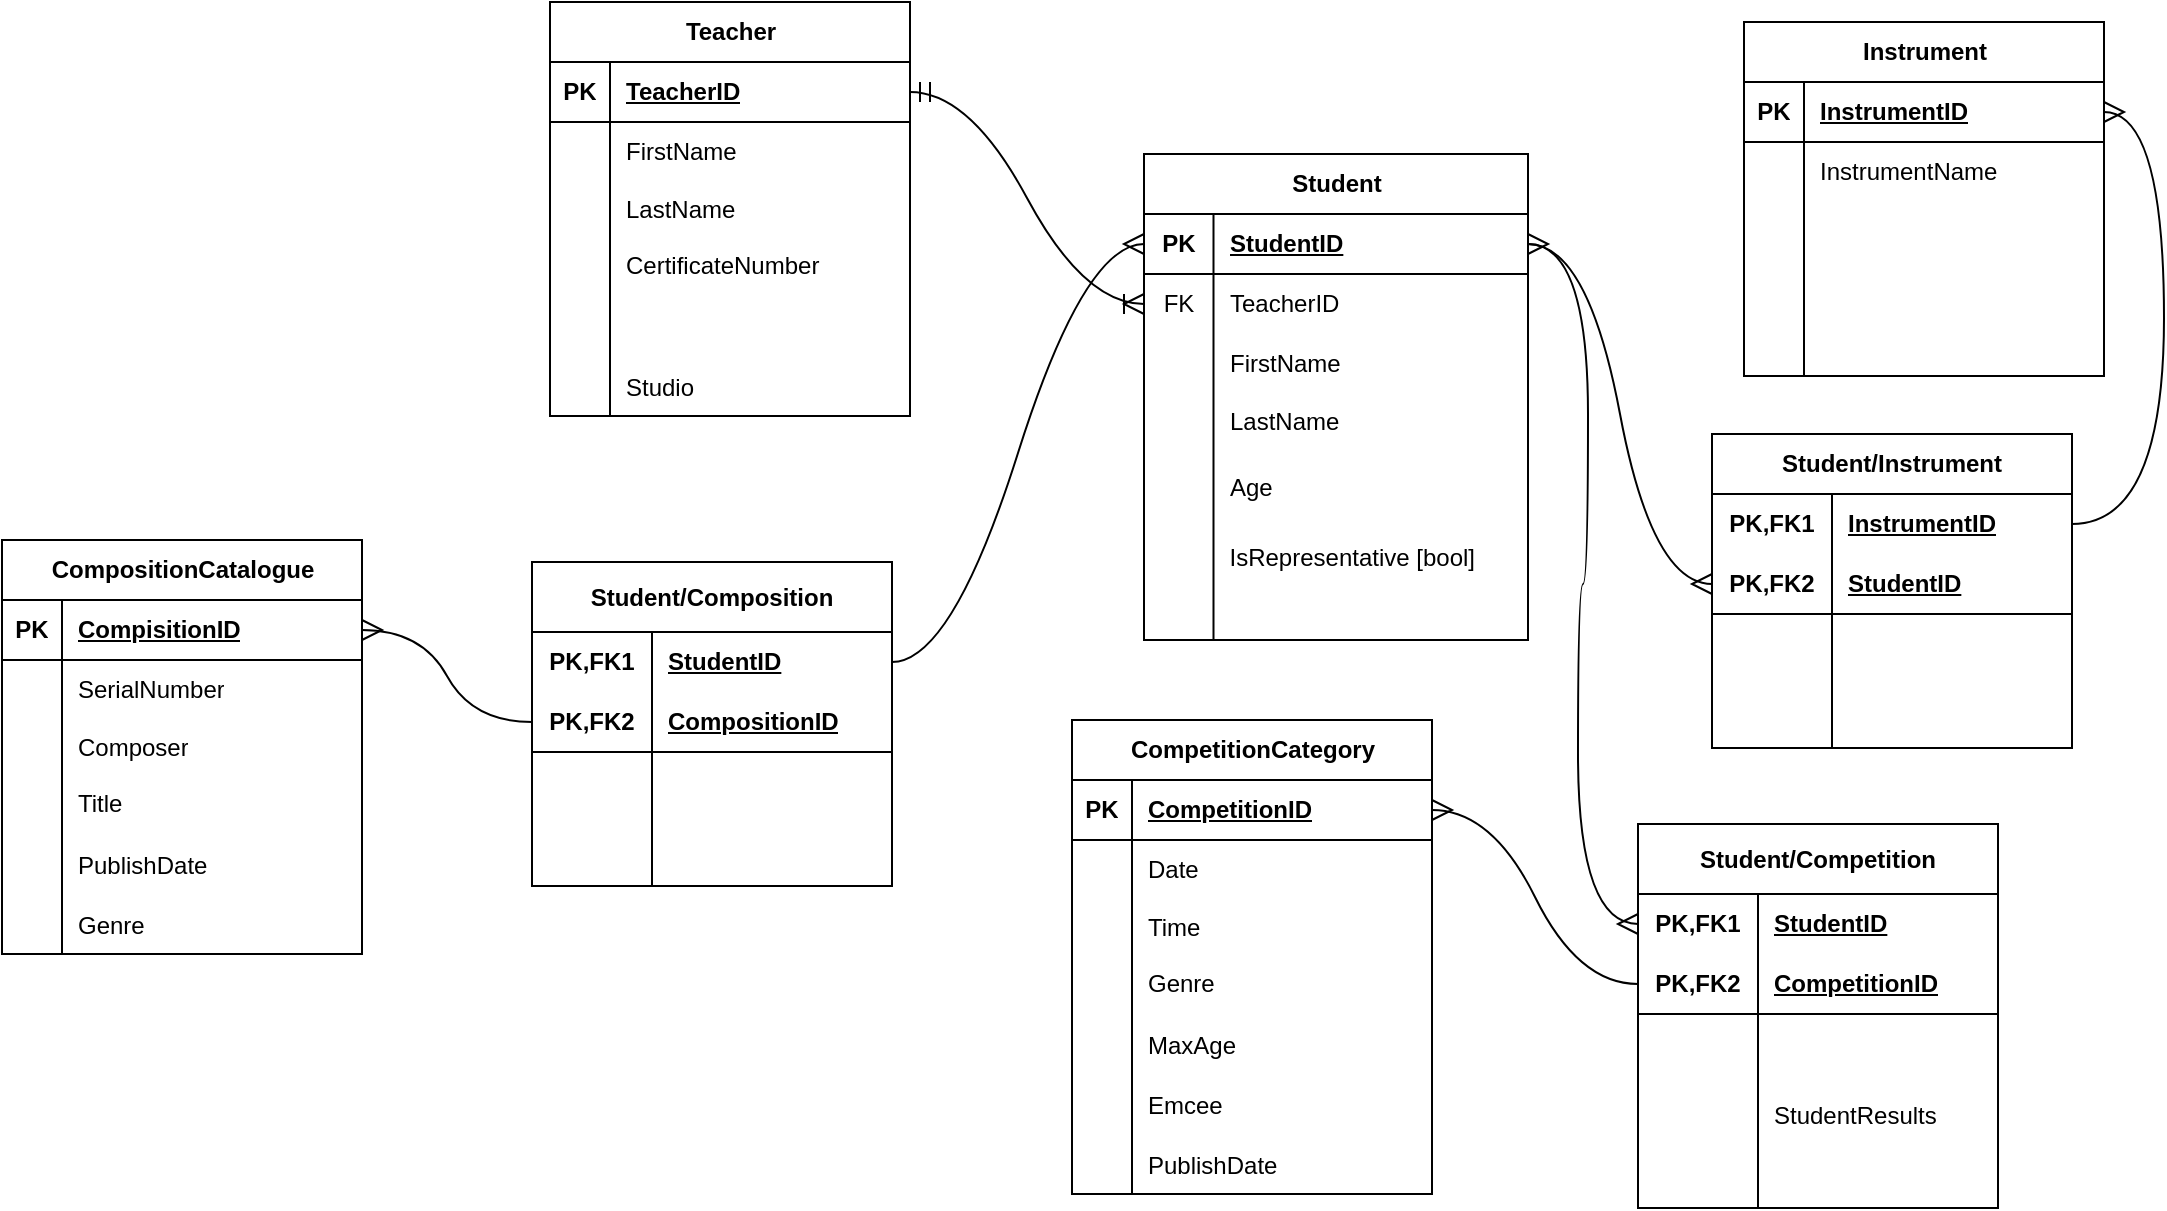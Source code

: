 <mxfile version="24.3.1" type="device">
  <diagram name="Page-1" id="M8ybvnNm410NpgjtSdgA">
    <mxGraphModel dx="2474" dy="1266" grid="0" gridSize="10" guides="1" tooltips="1" connect="1" arrows="1" fold="1" page="0" pageScale="1" pageWidth="850" pageHeight="1100" math="0" shadow="0">
      <root>
        <mxCell id="0" />
        <mxCell id="1" parent="0" />
        <mxCell id="IxZwRA_LlJIvJOTDp50L-1" value="Teacher" style="shape=table;startSize=30;container=1;collapsible=1;childLayout=tableLayout;fixedRows=1;rowLines=0;fontStyle=1;align=center;resizeLast=1;html=1;" parent="1" vertex="1">
          <mxGeometry x="-376" y="-121" width="180" height="207" as="geometry" />
        </mxCell>
        <mxCell id="IxZwRA_LlJIvJOTDp50L-2" value="" style="shape=tableRow;horizontal=0;startSize=0;swimlaneHead=0;swimlaneBody=0;fillColor=none;collapsible=0;dropTarget=0;points=[[0,0.5],[1,0.5]];portConstraint=eastwest;top=0;left=0;right=0;bottom=1;" parent="IxZwRA_LlJIvJOTDp50L-1" vertex="1">
          <mxGeometry y="30" width="180" height="30" as="geometry" />
        </mxCell>
        <mxCell id="IxZwRA_LlJIvJOTDp50L-3" value="PK" style="shape=partialRectangle;connectable=0;fillColor=none;top=0;left=0;bottom=0;right=0;fontStyle=1;overflow=hidden;whiteSpace=wrap;html=1;" parent="IxZwRA_LlJIvJOTDp50L-2" vertex="1">
          <mxGeometry width="30" height="30" as="geometry">
            <mxRectangle width="30" height="30" as="alternateBounds" />
          </mxGeometry>
        </mxCell>
        <mxCell id="IxZwRA_LlJIvJOTDp50L-4" value="TeacherID" style="shape=partialRectangle;connectable=0;fillColor=none;top=0;left=0;bottom=0;right=0;align=left;spacingLeft=6;fontStyle=5;overflow=hidden;whiteSpace=wrap;html=1;" parent="IxZwRA_LlJIvJOTDp50L-2" vertex="1">
          <mxGeometry x="30" width="150" height="30" as="geometry">
            <mxRectangle width="150" height="30" as="alternateBounds" />
          </mxGeometry>
        </mxCell>
        <mxCell id="IxZwRA_LlJIvJOTDp50L-5" value="" style="shape=tableRow;horizontal=0;startSize=0;swimlaneHead=0;swimlaneBody=0;fillColor=none;collapsible=0;dropTarget=0;points=[[0,0.5],[1,0.5]];portConstraint=eastwest;top=0;left=0;right=0;bottom=0;" parent="IxZwRA_LlJIvJOTDp50L-1" vertex="1">
          <mxGeometry y="60" width="180" height="30" as="geometry" />
        </mxCell>
        <mxCell id="IxZwRA_LlJIvJOTDp50L-6" value="" style="shape=partialRectangle;connectable=0;fillColor=none;top=0;left=0;bottom=0;right=0;editable=1;overflow=hidden;whiteSpace=wrap;html=1;" parent="IxZwRA_LlJIvJOTDp50L-5" vertex="1">
          <mxGeometry width="30" height="30" as="geometry">
            <mxRectangle width="30" height="30" as="alternateBounds" />
          </mxGeometry>
        </mxCell>
        <mxCell id="IxZwRA_LlJIvJOTDp50L-7" value="FirstName" style="shape=partialRectangle;connectable=0;fillColor=none;top=0;left=0;bottom=0;right=0;align=left;spacingLeft=6;overflow=hidden;whiteSpace=wrap;html=1;" parent="IxZwRA_LlJIvJOTDp50L-5" vertex="1">
          <mxGeometry x="30" width="150" height="30" as="geometry">
            <mxRectangle width="150" height="30" as="alternateBounds" />
          </mxGeometry>
        </mxCell>
        <mxCell id="IxZwRA_LlJIvJOTDp50L-8" value="" style="shape=tableRow;horizontal=0;startSize=0;swimlaneHead=0;swimlaneBody=0;fillColor=none;collapsible=0;dropTarget=0;points=[[0,0.5],[1,0.5]];portConstraint=eastwest;top=0;left=0;right=0;bottom=0;" parent="IxZwRA_LlJIvJOTDp50L-1" vertex="1">
          <mxGeometry y="90" width="180" height="27" as="geometry" />
        </mxCell>
        <mxCell id="IxZwRA_LlJIvJOTDp50L-9" value="" style="shape=partialRectangle;connectable=0;fillColor=none;top=0;left=0;bottom=0;right=0;editable=1;overflow=hidden;whiteSpace=wrap;html=1;" parent="IxZwRA_LlJIvJOTDp50L-8" vertex="1">
          <mxGeometry width="30" height="27" as="geometry">
            <mxRectangle width="30" height="27" as="alternateBounds" />
          </mxGeometry>
        </mxCell>
        <mxCell id="IxZwRA_LlJIvJOTDp50L-10" value="LastName" style="shape=partialRectangle;connectable=0;fillColor=none;top=0;left=0;bottom=0;right=0;align=left;spacingLeft=6;overflow=hidden;whiteSpace=wrap;html=1;" parent="IxZwRA_LlJIvJOTDp50L-8" vertex="1">
          <mxGeometry x="30" width="150" height="27" as="geometry">
            <mxRectangle width="150" height="27" as="alternateBounds" />
          </mxGeometry>
        </mxCell>
        <mxCell id="IxZwRA_LlJIvJOTDp50L-11" value="" style="shape=tableRow;horizontal=0;startSize=0;swimlaneHead=0;swimlaneBody=0;fillColor=none;collapsible=0;dropTarget=0;points=[[0,0.5],[1,0.5]];portConstraint=eastwest;top=0;left=0;right=0;bottom=0;" parent="IxZwRA_LlJIvJOTDp50L-1" vertex="1">
          <mxGeometry y="117" width="180" height="30" as="geometry" />
        </mxCell>
        <mxCell id="IxZwRA_LlJIvJOTDp50L-12" value="" style="shape=partialRectangle;connectable=0;fillColor=none;top=0;left=0;bottom=0;right=0;editable=1;overflow=hidden;whiteSpace=wrap;html=1;" parent="IxZwRA_LlJIvJOTDp50L-11" vertex="1">
          <mxGeometry width="30" height="30" as="geometry">
            <mxRectangle width="30" height="30" as="alternateBounds" />
          </mxGeometry>
        </mxCell>
        <mxCell id="IxZwRA_LlJIvJOTDp50L-13" value="CertificateNumber" style="shape=partialRectangle;connectable=0;fillColor=none;top=0;left=0;bottom=0;right=0;align=left;spacingLeft=6;overflow=hidden;whiteSpace=wrap;html=1;" parent="IxZwRA_LlJIvJOTDp50L-11" vertex="1">
          <mxGeometry x="30" width="150" height="30" as="geometry">
            <mxRectangle width="150" height="30" as="alternateBounds" />
          </mxGeometry>
        </mxCell>
        <mxCell id="IxZwRA_LlJIvJOTDp50L-180" value="" style="shape=tableRow;horizontal=0;startSize=0;swimlaneHead=0;swimlaneBody=0;fillColor=none;collapsible=0;dropTarget=0;points=[[0,0.5],[1,0.5]];portConstraint=eastwest;top=0;left=0;right=0;bottom=0;" parent="IxZwRA_LlJIvJOTDp50L-1" vertex="1">
          <mxGeometry y="147" width="180" height="30" as="geometry" />
        </mxCell>
        <mxCell id="IxZwRA_LlJIvJOTDp50L-181" value="" style="shape=partialRectangle;connectable=0;fillColor=none;top=0;left=0;bottom=0;right=0;editable=1;overflow=hidden;" parent="IxZwRA_LlJIvJOTDp50L-180" vertex="1">
          <mxGeometry width="30" height="30" as="geometry">
            <mxRectangle width="30" height="30" as="alternateBounds" />
          </mxGeometry>
        </mxCell>
        <mxCell id="IxZwRA_LlJIvJOTDp50L-182" value="" style="shape=partialRectangle;connectable=0;fillColor=none;top=0;left=0;bottom=0;right=0;align=left;spacingLeft=6;overflow=hidden;" parent="IxZwRA_LlJIvJOTDp50L-180" vertex="1">
          <mxGeometry x="30" width="150" height="30" as="geometry">
            <mxRectangle width="150" height="30" as="alternateBounds" />
          </mxGeometry>
        </mxCell>
        <mxCell id="IxZwRA_LlJIvJOTDp50L-15" value="" style="shape=tableRow;horizontal=0;startSize=0;swimlaneHead=0;swimlaneBody=0;fillColor=none;collapsible=0;dropTarget=0;points=[[0,0.5],[1,0.5]];portConstraint=eastwest;top=0;left=0;right=0;bottom=0;" parent="IxZwRA_LlJIvJOTDp50L-1" vertex="1">
          <mxGeometry y="177" width="180" height="30" as="geometry" />
        </mxCell>
        <mxCell id="IxZwRA_LlJIvJOTDp50L-16" value="" style="shape=partialRectangle;connectable=0;fillColor=none;top=0;left=0;bottom=0;right=0;editable=1;overflow=hidden;" parent="IxZwRA_LlJIvJOTDp50L-15" vertex="1">
          <mxGeometry width="30" height="30" as="geometry">
            <mxRectangle width="30" height="30" as="alternateBounds" />
          </mxGeometry>
        </mxCell>
        <mxCell id="IxZwRA_LlJIvJOTDp50L-17" value="Studio" style="shape=partialRectangle;connectable=0;fillColor=none;top=0;left=0;bottom=0;right=0;align=left;spacingLeft=6;overflow=hidden;" parent="IxZwRA_LlJIvJOTDp50L-15" vertex="1">
          <mxGeometry x="30" width="150" height="30" as="geometry">
            <mxRectangle width="150" height="30" as="alternateBounds" />
          </mxGeometry>
        </mxCell>
        <mxCell id="IxZwRA_LlJIvJOTDp50L-31" value="Student" style="shape=table;startSize=30;container=1;collapsible=1;childLayout=tableLayout;fixedRows=1;rowLines=0;fontStyle=1;align=center;resizeLast=1;html=1;" parent="1" vertex="1">
          <mxGeometry x="-79" y="-45" width="192" height="243" as="geometry" />
        </mxCell>
        <mxCell id="IxZwRA_LlJIvJOTDp50L-32" value="" style="shape=tableRow;horizontal=0;startSize=0;swimlaneHead=0;swimlaneBody=0;fillColor=none;collapsible=0;dropTarget=0;points=[[0,0.5],[1,0.5]];portConstraint=eastwest;top=0;left=0;right=0;bottom=1;" parent="IxZwRA_LlJIvJOTDp50L-31" vertex="1">
          <mxGeometry y="30" width="192" height="30" as="geometry" />
        </mxCell>
        <mxCell id="IxZwRA_LlJIvJOTDp50L-33" value="PK" style="shape=partialRectangle;connectable=0;fillColor=none;top=0;left=0;bottom=0;right=0;fontStyle=1;overflow=hidden;whiteSpace=wrap;html=1;" parent="IxZwRA_LlJIvJOTDp50L-32" vertex="1">
          <mxGeometry width="34.75" height="30" as="geometry">
            <mxRectangle width="34.75" height="30" as="alternateBounds" />
          </mxGeometry>
        </mxCell>
        <mxCell id="IxZwRA_LlJIvJOTDp50L-34" value="StudentID" style="shape=partialRectangle;connectable=0;fillColor=none;top=0;left=0;bottom=0;right=0;align=left;spacingLeft=6;fontStyle=5;overflow=hidden;whiteSpace=wrap;html=1;" parent="IxZwRA_LlJIvJOTDp50L-32" vertex="1">
          <mxGeometry x="34.75" width="157.25" height="30" as="geometry">
            <mxRectangle width="157.25" height="30" as="alternateBounds" />
          </mxGeometry>
        </mxCell>
        <mxCell id="IxZwRA_LlJIvJOTDp50L-219" value="" style="shape=tableRow;horizontal=0;startSize=0;swimlaneHead=0;swimlaneBody=0;fillColor=none;collapsible=0;dropTarget=0;points=[[0,0.5],[1,0.5]];portConstraint=eastwest;top=0;left=0;right=0;bottom=0;" parent="IxZwRA_LlJIvJOTDp50L-31" vertex="1">
          <mxGeometry y="60" width="192" height="30" as="geometry" />
        </mxCell>
        <mxCell id="IxZwRA_LlJIvJOTDp50L-220" value="FK" style="shape=partialRectangle;connectable=0;fillColor=none;top=0;left=0;bottom=0;right=0;fontStyle=0;overflow=hidden;whiteSpace=wrap;html=1;" parent="IxZwRA_LlJIvJOTDp50L-219" vertex="1">
          <mxGeometry width="34.75" height="30" as="geometry">
            <mxRectangle width="34.75" height="30" as="alternateBounds" />
          </mxGeometry>
        </mxCell>
        <mxCell id="IxZwRA_LlJIvJOTDp50L-221" value="TeacherID" style="shape=partialRectangle;connectable=0;fillColor=none;top=0;left=0;bottom=0;right=0;align=left;spacingLeft=6;fontStyle=0;overflow=hidden;whiteSpace=wrap;html=1;" parent="IxZwRA_LlJIvJOTDp50L-219" vertex="1">
          <mxGeometry x="34.75" width="157.25" height="30" as="geometry">
            <mxRectangle width="157.25" height="30" as="alternateBounds" />
          </mxGeometry>
        </mxCell>
        <mxCell id="IxZwRA_LlJIvJOTDp50L-35" value="" style="shape=tableRow;horizontal=0;startSize=0;swimlaneHead=0;swimlaneBody=0;fillColor=none;collapsible=0;dropTarget=0;points=[[0,0.5],[1,0.5]];portConstraint=eastwest;top=0;left=0;right=0;bottom=0;" parent="IxZwRA_LlJIvJOTDp50L-31" vertex="1">
          <mxGeometry y="90" width="192" height="30" as="geometry" />
        </mxCell>
        <mxCell id="IxZwRA_LlJIvJOTDp50L-36" value="" style="shape=partialRectangle;connectable=0;fillColor=none;top=0;left=0;bottom=0;right=0;editable=1;overflow=hidden;whiteSpace=wrap;html=1;" parent="IxZwRA_LlJIvJOTDp50L-35" vertex="1">
          <mxGeometry width="34.75" height="30" as="geometry">
            <mxRectangle width="34.75" height="30" as="alternateBounds" />
          </mxGeometry>
        </mxCell>
        <mxCell id="IxZwRA_LlJIvJOTDp50L-37" value="FirstName" style="shape=partialRectangle;connectable=0;fillColor=none;top=0;left=0;bottom=0;right=0;align=left;spacingLeft=6;overflow=hidden;whiteSpace=wrap;html=1;" parent="IxZwRA_LlJIvJOTDp50L-35" vertex="1">
          <mxGeometry x="34.75" width="157.25" height="30" as="geometry">
            <mxRectangle width="157.25" height="30" as="alternateBounds" />
          </mxGeometry>
        </mxCell>
        <mxCell id="IxZwRA_LlJIvJOTDp50L-38" value="" style="shape=tableRow;horizontal=0;startSize=0;swimlaneHead=0;swimlaneBody=0;fillColor=none;collapsible=0;dropTarget=0;points=[[0,0.5],[1,0.5]];portConstraint=eastwest;top=0;left=0;right=0;bottom=0;" parent="IxZwRA_LlJIvJOTDp50L-31" vertex="1">
          <mxGeometry y="120" width="192" height="27" as="geometry" />
        </mxCell>
        <mxCell id="IxZwRA_LlJIvJOTDp50L-39" value="" style="shape=partialRectangle;connectable=0;fillColor=none;top=0;left=0;bottom=0;right=0;editable=1;overflow=hidden;whiteSpace=wrap;html=1;" parent="IxZwRA_LlJIvJOTDp50L-38" vertex="1">
          <mxGeometry width="34.75" height="27" as="geometry">
            <mxRectangle width="34.75" height="27" as="alternateBounds" />
          </mxGeometry>
        </mxCell>
        <mxCell id="IxZwRA_LlJIvJOTDp50L-40" value="LastName" style="shape=partialRectangle;connectable=0;fillColor=none;top=0;left=0;bottom=0;right=0;align=left;spacingLeft=6;overflow=hidden;whiteSpace=wrap;html=1;" parent="IxZwRA_LlJIvJOTDp50L-38" vertex="1">
          <mxGeometry x="34.75" width="157.25" height="27" as="geometry">
            <mxRectangle width="157.25" height="27" as="alternateBounds" />
          </mxGeometry>
        </mxCell>
        <mxCell id="IxZwRA_LlJIvJOTDp50L-41" value="" style="shape=tableRow;horizontal=0;startSize=0;swimlaneHead=0;swimlaneBody=0;fillColor=none;collapsible=0;dropTarget=0;points=[[0,0.5],[1,0.5]];portConstraint=eastwest;top=0;left=0;right=0;bottom=0;" parent="IxZwRA_LlJIvJOTDp50L-31" vertex="1">
          <mxGeometry y="147" width="192" height="39" as="geometry" />
        </mxCell>
        <mxCell id="IxZwRA_LlJIvJOTDp50L-42" value="" style="shape=partialRectangle;connectable=0;fillColor=none;top=0;left=0;bottom=0;right=0;editable=1;overflow=hidden;whiteSpace=wrap;html=1;" parent="IxZwRA_LlJIvJOTDp50L-41" vertex="1">
          <mxGeometry width="34.75" height="39" as="geometry">
            <mxRectangle width="34.75" height="39" as="alternateBounds" />
          </mxGeometry>
        </mxCell>
        <mxCell id="IxZwRA_LlJIvJOTDp50L-43" value="Age" style="shape=partialRectangle;connectable=0;fillColor=none;top=0;left=0;bottom=0;right=0;align=left;spacingLeft=6;overflow=hidden;whiteSpace=wrap;html=1;" parent="IxZwRA_LlJIvJOTDp50L-41" vertex="1">
          <mxGeometry x="34.75" width="157.25" height="39" as="geometry">
            <mxRectangle width="157.25" height="39" as="alternateBounds" />
          </mxGeometry>
        </mxCell>
        <mxCell id="05_tqSFhbwfSmhTRc5mC-1" value="" style="shape=tableRow;horizontal=0;startSize=0;swimlaneHead=0;swimlaneBody=0;fillColor=none;collapsible=0;dropTarget=0;points=[[0,0.5],[1,0.5]];portConstraint=eastwest;top=0;left=0;right=0;bottom=0;" vertex="1" parent="IxZwRA_LlJIvJOTDp50L-31">
          <mxGeometry y="186" width="192" height="30" as="geometry" />
        </mxCell>
        <mxCell id="05_tqSFhbwfSmhTRc5mC-2" value="" style="shape=partialRectangle;connectable=0;fillColor=none;top=0;left=0;bottom=0;right=0;editable=1;overflow=hidden;" vertex="1" parent="05_tqSFhbwfSmhTRc5mC-1">
          <mxGeometry width="34.75" height="30" as="geometry">
            <mxRectangle width="34.75" height="30" as="alternateBounds" />
          </mxGeometry>
        </mxCell>
        <mxCell id="05_tqSFhbwfSmhTRc5mC-3" value="IsRepresentative [bool]" style="shape=partialRectangle;connectable=0;fillColor=none;top=0;left=0;bottom=0;right=0;align=left;spacingLeft=6;overflow=hidden;" vertex="1" parent="05_tqSFhbwfSmhTRc5mC-1">
          <mxGeometry x="34.75" width="157.25" height="30" as="geometry">
            <mxRectangle width="157.25" height="30" as="alternateBounds" />
          </mxGeometry>
        </mxCell>
        <mxCell id="IxZwRA_LlJIvJOTDp50L-44" value="" style="shape=tableRow;horizontal=0;startSize=0;swimlaneHead=0;swimlaneBody=0;fillColor=none;collapsible=0;dropTarget=0;points=[[0,0.5],[1,0.5]];portConstraint=eastwest;top=0;left=0;right=0;bottom=0;" parent="IxZwRA_LlJIvJOTDp50L-31" vertex="1">
          <mxGeometry y="216" width="192" height="27" as="geometry" />
        </mxCell>
        <mxCell id="IxZwRA_LlJIvJOTDp50L-45" value="" style="shape=partialRectangle;connectable=0;fillColor=none;top=0;left=0;bottom=0;right=0;editable=1;overflow=hidden;" parent="IxZwRA_LlJIvJOTDp50L-44" vertex="1">
          <mxGeometry width="34.75" height="27" as="geometry">
            <mxRectangle width="34.75" height="27" as="alternateBounds" />
          </mxGeometry>
        </mxCell>
        <mxCell id="IxZwRA_LlJIvJOTDp50L-46" value="" style="shape=partialRectangle;connectable=0;fillColor=none;top=0;left=0;bottom=0;right=0;align=left;spacingLeft=6;overflow=hidden;" parent="IxZwRA_LlJIvJOTDp50L-44" vertex="1">
          <mxGeometry x="34.75" width="157.25" height="27" as="geometry">
            <mxRectangle width="157.25" height="27" as="alternateBounds" />
          </mxGeometry>
        </mxCell>
        <mxCell id="IxZwRA_LlJIvJOTDp50L-60" value="CompositionCatalogue" style="shape=table;startSize=30;container=1;collapsible=1;childLayout=tableLayout;fixedRows=1;rowLines=0;fontStyle=1;align=center;resizeLast=1;html=1;" parent="1" vertex="1">
          <mxGeometry x="-650" y="148" width="180" height="207" as="geometry" />
        </mxCell>
        <mxCell id="IxZwRA_LlJIvJOTDp50L-61" value="" style="shape=tableRow;horizontal=0;startSize=0;swimlaneHead=0;swimlaneBody=0;fillColor=none;collapsible=0;dropTarget=0;points=[[0,0.5],[1,0.5]];portConstraint=eastwest;top=0;left=0;right=0;bottom=1;" parent="IxZwRA_LlJIvJOTDp50L-60" vertex="1">
          <mxGeometry y="30" width="180" height="30" as="geometry" />
        </mxCell>
        <mxCell id="IxZwRA_LlJIvJOTDp50L-62" value="PK" style="shape=partialRectangle;connectable=0;fillColor=none;top=0;left=0;bottom=0;right=0;fontStyle=1;overflow=hidden;whiteSpace=wrap;html=1;" parent="IxZwRA_LlJIvJOTDp50L-61" vertex="1">
          <mxGeometry width="30" height="30" as="geometry">
            <mxRectangle width="30" height="30" as="alternateBounds" />
          </mxGeometry>
        </mxCell>
        <mxCell id="IxZwRA_LlJIvJOTDp50L-63" value="CompisitionID" style="shape=partialRectangle;connectable=0;fillColor=none;top=0;left=0;bottom=0;right=0;align=left;spacingLeft=6;fontStyle=5;overflow=hidden;whiteSpace=wrap;html=1;" parent="IxZwRA_LlJIvJOTDp50L-61" vertex="1">
          <mxGeometry x="30" width="150" height="30" as="geometry">
            <mxRectangle width="150" height="30" as="alternateBounds" />
          </mxGeometry>
        </mxCell>
        <mxCell id="IxZwRA_LlJIvJOTDp50L-64" value="" style="shape=tableRow;horizontal=0;startSize=0;swimlaneHead=0;swimlaneBody=0;fillColor=none;collapsible=0;dropTarget=0;points=[[0,0.5],[1,0.5]];portConstraint=eastwest;top=0;left=0;right=0;bottom=0;" parent="IxZwRA_LlJIvJOTDp50L-60" vertex="1">
          <mxGeometry y="60" width="180" height="30" as="geometry" />
        </mxCell>
        <mxCell id="IxZwRA_LlJIvJOTDp50L-65" value="" style="shape=partialRectangle;connectable=0;fillColor=none;top=0;left=0;bottom=0;right=0;editable=1;overflow=hidden;whiteSpace=wrap;html=1;" parent="IxZwRA_LlJIvJOTDp50L-64" vertex="1">
          <mxGeometry width="30" height="30" as="geometry">
            <mxRectangle width="30" height="30" as="alternateBounds" />
          </mxGeometry>
        </mxCell>
        <mxCell id="IxZwRA_LlJIvJOTDp50L-66" value="SerialNumber" style="shape=partialRectangle;connectable=0;fillColor=none;top=0;left=0;bottom=0;right=0;align=left;spacingLeft=6;overflow=hidden;whiteSpace=wrap;html=1;" parent="IxZwRA_LlJIvJOTDp50L-64" vertex="1">
          <mxGeometry x="30" width="150" height="30" as="geometry">
            <mxRectangle width="150" height="30" as="alternateBounds" />
          </mxGeometry>
        </mxCell>
        <mxCell id="IxZwRA_LlJIvJOTDp50L-67" value="" style="shape=tableRow;horizontal=0;startSize=0;swimlaneHead=0;swimlaneBody=0;fillColor=none;collapsible=0;dropTarget=0;points=[[0,0.5],[1,0.5]];portConstraint=eastwest;top=0;left=0;right=0;bottom=0;" parent="IxZwRA_LlJIvJOTDp50L-60" vertex="1">
          <mxGeometry y="90" width="180" height="27" as="geometry" />
        </mxCell>
        <mxCell id="IxZwRA_LlJIvJOTDp50L-68" value="" style="shape=partialRectangle;connectable=0;fillColor=none;top=0;left=0;bottom=0;right=0;editable=1;overflow=hidden;whiteSpace=wrap;html=1;" parent="IxZwRA_LlJIvJOTDp50L-67" vertex="1">
          <mxGeometry width="30" height="27" as="geometry">
            <mxRectangle width="30" height="27" as="alternateBounds" />
          </mxGeometry>
        </mxCell>
        <mxCell id="IxZwRA_LlJIvJOTDp50L-69" value="Composer" style="shape=partialRectangle;connectable=0;fillColor=none;top=0;left=0;bottom=0;right=0;align=left;spacingLeft=6;overflow=hidden;whiteSpace=wrap;html=1;" parent="IxZwRA_LlJIvJOTDp50L-67" vertex="1">
          <mxGeometry x="30" width="150" height="27" as="geometry">
            <mxRectangle width="150" height="27" as="alternateBounds" />
          </mxGeometry>
        </mxCell>
        <mxCell id="IxZwRA_LlJIvJOTDp50L-70" value="" style="shape=tableRow;horizontal=0;startSize=0;swimlaneHead=0;swimlaneBody=0;fillColor=none;collapsible=0;dropTarget=0;points=[[0,0.5],[1,0.5]];portConstraint=eastwest;top=0;left=0;right=0;bottom=0;" parent="IxZwRA_LlJIvJOTDp50L-60" vertex="1">
          <mxGeometry y="117" width="180" height="30" as="geometry" />
        </mxCell>
        <mxCell id="IxZwRA_LlJIvJOTDp50L-71" value="" style="shape=partialRectangle;connectable=0;fillColor=none;top=0;left=0;bottom=0;right=0;editable=1;overflow=hidden;whiteSpace=wrap;html=1;" parent="IxZwRA_LlJIvJOTDp50L-70" vertex="1">
          <mxGeometry width="30" height="30" as="geometry">
            <mxRectangle width="30" height="30" as="alternateBounds" />
          </mxGeometry>
        </mxCell>
        <mxCell id="IxZwRA_LlJIvJOTDp50L-72" value="Title" style="shape=partialRectangle;connectable=0;fillColor=none;top=0;left=0;bottom=0;right=0;align=left;spacingLeft=6;overflow=hidden;whiteSpace=wrap;html=1;" parent="IxZwRA_LlJIvJOTDp50L-70" vertex="1">
          <mxGeometry x="30" width="150" height="30" as="geometry">
            <mxRectangle width="150" height="30" as="alternateBounds" />
          </mxGeometry>
        </mxCell>
        <mxCell id="IxZwRA_LlJIvJOTDp50L-191" value="" style="shape=tableRow;horizontal=0;startSize=0;swimlaneHead=0;swimlaneBody=0;fillColor=none;collapsible=0;dropTarget=0;points=[[0,0.5],[1,0.5]];portConstraint=eastwest;top=0;left=0;right=0;bottom=0;" parent="IxZwRA_LlJIvJOTDp50L-60" vertex="1">
          <mxGeometry y="147" width="180" height="30" as="geometry" />
        </mxCell>
        <mxCell id="IxZwRA_LlJIvJOTDp50L-192" value="" style="shape=partialRectangle;connectable=0;fillColor=none;top=0;left=0;bottom=0;right=0;editable=1;overflow=hidden;" parent="IxZwRA_LlJIvJOTDp50L-191" vertex="1">
          <mxGeometry width="30" height="30" as="geometry">
            <mxRectangle width="30" height="30" as="alternateBounds" />
          </mxGeometry>
        </mxCell>
        <mxCell id="IxZwRA_LlJIvJOTDp50L-193" value="PublishDate" style="shape=partialRectangle;connectable=0;fillColor=none;top=0;left=0;bottom=0;right=0;align=left;spacingLeft=6;overflow=hidden;" parent="IxZwRA_LlJIvJOTDp50L-191" vertex="1">
          <mxGeometry x="30" width="150" height="30" as="geometry">
            <mxRectangle width="150" height="30" as="alternateBounds" />
          </mxGeometry>
        </mxCell>
        <mxCell id="IxZwRA_LlJIvJOTDp50L-73" value="" style="shape=tableRow;horizontal=0;startSize=0;swimlaneHead=0;swimlaneBody=0;fillColor=none;collapsible=0;dropTarget=0;points=[[0,0.5],[1,0.5]];portConstraint=eastwest;top=0;left=0;right=0;bottom=0;" parent="IxZwRA_LlJIvJOTDp50L-60" vertex="1">
          <mxGeometry y="177" width="180" height="30" as="geometry" />
        </mxCell>
        <mxCell id="IxZwRA_LlJIvJOTDp50L-74" value="" style="shape=partialRectangle;connectable=0;fillColor=none;top=0;left=0;bottom=0;right=0;editable=1;overflow=hidden;" parent="IxZwRA_LlJIvJOTDp50L-73" vertex="1">
          <mxGeometry width="30" height="30" as="geometry">
            <mxRectangle width="30" height="30" as="alternateBounds" />
          </mxGeometry>
        </mxCell>
        <mxCell id="IxZwRA_LlJIvJOTDp50L-75" value="Genre" style="shape=partialRectangle;connectable=0;fillColor=none;top=0;left=0;bottom=0;right=0;align=left;spacingLeft=6;overflow=hidden;" parent="IxZwRA_LlJIvJOTDp50L-73" vertex="1">
          <mxGeometry x="30" width="150" height="30" as="geometry">
            <mxRectangle width="150" height="30" as="alternateBounds" />
          </mxGeometry>
        </mxCell>
        <mxCell id="IxZwRA_LlJIvJOTDp50L-76" value="Instrument" style="shape=table;startSize=30;container=1;collapsible=1;childLayout=tableLayout;fixedRows=1;rowLines=0;fontStyle=1;align=center;resizeLast=1;html=1;" parent="1" vertex="1">
          <mxGeometry x="221" y="-111" width="180" height="177" as="geometry" />
        </mxCell>
        <mxCell id="IxZwRA_LlJIvJOTDp50L-77" value="" style="shape=tableRow;horizontal=0;startSize=0;swimlaneHead=0;swimlaneBody=0;fillColor=none;collapsible=0;dropTarget=0;points=[[0,0.5],[1,0.5]];portConstraint=eastwest;top=0;left=0;right=0;bottom=1;" parent="IxZwRA_LlJIvJOTDp50L-76" vertex="1">
          <mxGeometry y="30" width="180" height="30" as="geometry" />
        </mxCell>
        <mxCell id="IxZwRA_LlJIvJOTDp50L-78" value="PK" style="shape=partialRectangle;connectable=0;fillColor=none;top=0;left=0;bottom=0;right=0;fontStyle=1;overflow=hidden;whiteSpace=wrap;html=1;" parent="IxZwRA_LlJIvJOTDp50L-77" vertex="1">
          <mxGeometry width="30" height="30" as="geometry">
            <mxRectangle width="30" height="30" as="alternateBounds" />
          </mxGeometry>
        </mxCell>
        <mxCell id="IxZwRA_LlJIvJOTDp50L-79" value="InstrumentID" style="shape=partialRectangle;connectable=0;fillColor=none;top=0;left=0;bottom=0;right=0;align=left;spacingLeft=6;fontStyle=5;overflow=hidden;whiteSpace=wrap;html=1;" parent="IxZwRA_LlJIvJOTDp50L-77" vertex="1">
          <mxGeometry x="30" width="150" height="30" as="geometry">
            <mxRectangle width="150" height="30" as="alternateBounds" />
          </mxGeometry>
        </mxCell>
        <mxCell id="IxZwRA_LlJIvJOTDp50L-80" value="" style="shape=tableRow;horizontal=0;startSize=0;swimlaneHead=0;swimlaneBody=0;fillColor=none;collapsible=0;dropTarget=0;points=[[0,0.5],[1,0.5]];portConstraint=eastwest;top=0;left=0;right=0;bottom=0;" parent="IxZwRA_LlJIvJOTDp50L-76" vertex="1">
          <mxGeometry y="60" width="180" height="30" as="geometry" />
        </mxCell>
        <mxCell id="IxZwRA_LlJIvJOTDp50L-81" value="" style="shape=partialRectangle;connectable=0;fillColor=none;top=0;left=0;bottom=0;right=0;editable=1;overflow=hidden;whiteSpace=wrap;html=1;" parent="IxZwRA_LlJIvJOTDp50L-80" vertex="1">
          <mxGeometry width="30" height="30" as="geometry">
            <mxRectangle width="30" height="30" as="alternateBounds" />
          </mxGeometry>
        </mxCell>
        <mxCell id="IxZwRA_LlJIvJOTDp50L-82" value="InstrumentName" style="shape=partialRectangle;connectable=0;fillColor=none;top=0;left=0;bottom=0;right=0;align=left;spacingLeft=6;overflow=hidden;whiteSpace=wrap;html=1;" parent="IxZwRA_LlJIvJOTDp50L-80" vertex="1">
          <mxGeometry x="30" width="150" height="30" as="geometry">
            <mxRectangle width="150" height="30" as="alternateBounds" />
          </mxGeometry>
        </mxCell>
        <mxCell id="IxZwRA_LlJIvJOTDp50L-83" value="" style="shape=tableRow;horizontal=0;startSize=0;swimlaneHead=0;swimlaneBody=0;fillColor=none;collapsible=0;dropTarget=0;points=[[0,0.5],[1,0.5]];portConstraint=eastwest;top=0;left=0;right=0;bottom=0;" parent="IxZwRA_LlJIvJOTDp50L-76" vertex="1">
          <mxGeometry y="90" width="180" height="27" as="geometry" />
        </mxCell>
        <mxCell id="IxZwRA_LlJIvJOTDp50L-84" value="" style="shape=partialRectangle;connectable=0;fillColor=none;top=0;left=0;bottom=0;right=0;editable=1;overflow=hidden;whiteSpace=wrap;html=1;" parent="IxZwRA_LlJIvJOTDp50L-83" vertex="1">
          <mxGeometry width="30" height="27" as="geometry">
            <mxRectangle width="30" height="27" as="alternateBounds" />
          </mxGeometry>
        </mxCell>
        <mxCell id="IxZwRA_LlJIvJOTDp50L-85" value="" style="shape=partialRectangle;connectable=0;fillColor=none;top=0;left=0;bottom=0;right=0;align=left;spacingLeft=6;overflow=hidden;whiteSpace=wrap;html=1;" parent="IxZwRA_LlJIvJOTDp50L-83" vertex="1">
          <mxGeometry x="30" width="150" height="27" as="geometry">
            <mxRectangle width="150" height="27" as="alternateBounds" />
          </mxGeometry>
        </mxCell>
        <mxCell id="IxZwRA_LlJIvJOTDp50L-86" value="" style="shape=tableRow;horizontal=0;startSize=0;swimlaneHead=0;swimlaneBody=0;fillColor=none;collapsible=0;dropTarget=0;points=[[0,0.5],[1,0.5]];portConstraint=eastwest;top=0;left=0;right=0;bottom=0;" parent="IxZwRA_LlJIvJOTDp50L-76" vertex="1">
          <mxGeometry y="117" width="180" height="30" as="geometry" />
        </mxCell>
        <mxCell id="IxZwRA_LlJIvJOTDp50L-87" value="" style="shape=partialRectangle;connectable=0;fillColor=none;top=0;left=0;bottom=0;right=0;editable=1;overflow=hidden;whiteSpace=wrap;html=1;" parent="IxZwRA_LlJIvJOTDp50L-86" vertex="1">
          <mxGeometry width="30" height="30" as="geometry">
            <mxRectangle width="30" height="30" as="alternateBounds" />
          </mxGeometry>
        </mxCell>
        <mxCell id="IxZwRA_LlJIvJOTDp50L-88" value="" style="shape=partialRectangle;connectable=0;fillColor=none;top=0;left=0;bottom=0;right=0;align=left;spacingLeft=6;overflow=hidden;whiteSpace=wrap;html=1;" parent="IxZwRA_LlJIvJOTDp50L-86" vertex="1">
          <mxGeometry x="30" width="150" height="30" as="geometry">
            <mxRectangle width="150" height="30" as="alternateBounds" />
          </mxGeometry>
        </mxCell>
        <mxCell id="IxZwRA_LlJIvJOTDp50L-89" value="" style="shape=tableRow;horizontal=0;startSize=0;swimlaneHead=0;swimlaneBody=0;fillColor=none;collapsible=0;dropTarget=0;points=[[0,0.5],[1,0.5]];portConstraint=eastwest;top=0;left=0;right=0;bottom=0;" parent="IxZwRA_LlJIvJOTDp50L-76" vertex="1">
          <mxGeometry y="147" width="180" height="30" as="geometry" />
        </mxCell>
        <mxCell id="IxZwRA_LlJIvJOTDp50L-90" value="" style="shape=partialRectangle;connectable=0;fillColor=none;top=0;left=0;bottom=0;right=0;editable=1;overflow=hidden;" parent="IxZwRA_LlJIvJOTDp50L-89" vertex="1">
          <mxGeometry width="30" height="30" as="geometry">
            <mxRectangle width="30" height="30" as="alternateBounds" />
          </mxGeometry>
        </mxCell>
        <mxCell id="IxZwRA_LlJIvJOTDp50L-91" value="" style="shape=partialRectangle;connectable=0;fillColor=none;top=0;left=0;bottom=0;right=0;align=left;spacingLeft=6;overflow=hidden;" parent="IxZwRA_LlJIvJOTDp50L-89" vertex="1">
          <mxGeometry x="30" width="150" height="30" as="geometry">
            <mxRectangle width="150" height="30" as="alternateBounds" />
          </mxGeometry>
        </mxCell>
        <mxCell id="IxZwRA_LlJIvJOTDp50L-125" value="CompetitionCategory" style="shape=table;startSize=30;container=1;collapsible=1;childLayout=tableLayout;fixedRows=1;rowLines=0;fontStyle=1;align=center;resizeLast=1;html=1;" parent="1" vertex="1">
          <mxGeometry x="-115" y="238" width="180" height="237" as="geometry" />
        </mxCell>
        <mxCell id="IxZwRA_LlJIvJOTDp50L-126" value="" style="shape=tableRow;horizontal=0;startSize=0;swimlaneHead=0;swimlaneBody=0;fillColor=none;collapsible=0;dropTarget=0;points=[[0,0.5],[1,0.5]];portConstraint=eastwest;top=0;left=0;right=0;bottom=1;" parent="IxZwRA_LlJIvJOTDp50L-125" vertex="1">
          <mxGeometry y="30" width="180" height="30" as="geometry" />
        </mxCell>
        <mxCell id="IxZwRA_LlJIvJOTDp50L-127" value="PK" style="shape=partialRectangle;connectable=0;fillColor=none;top=0;left=0;bottom=0;right=0;fontStyle=1;overflow=hidden;whiteSpace=wrap;html=1;" parent="IxZwRA_LlJIvJOTDp50L-126" vertex="1">
          <mxGeometry width="30" height="30" as="geometry">
            <mxRectangle width="30" height="30" as="alternateBounds" />
          </mxGeometry>
        </mxCell>
        <mxCell id="IxZwRA_LlJIvJOTDp50L-128" value="CompetitionID" style="shape=partialRectangle;connectable=0;fillColor=none;top=0;left=0;bottom=0;right=0;align=left;spacingLeft=6;fontStyle=5;overflow=hidden;whiteSpace=wrap;html=1;" parent="IxZwRA_LlJIvJOTDp50L-126" vertex="1">
          <mxGeometry x="30" width="150" height="30" as="geometry">
            <mxRectangle width="150" height="30" as="alternateBounds" />
          </mxGeometry>
        </mxCell>
        <mxCell id="IxZwRA_LlJIvJOTDp50L-129" value="" style="shape=tableRow;horizontal=0;startSize=0;swimlaneHead=0;swimlaneBody=0;fillColor=none;collapsible=0;dropTarget=0;points=[[0,0.5],[1,0.5]];portConstraint=eastwest;top=0;left=0;right=0;bottom=0;" parent="IxZwRA_LlJIvJOTDp50L-125" vertex="1">
          <mxGeometry y="60" width="180" height="30" as="geometry" />
        </mxCell>
        <mxCell id="IxZwRA_LlJIvJOTDp50L-130" value="" style="shape=partialRectangle;connectable=0;fillColor=none;top=0;left=0;bottom=0;right=0;editable=1;overflow=hidden;whiteSpace=wrap;html=1;" parent="IxZwRA_LlJIvJOTDp50L-129" vertex="1">
          <mxGeometry width="30" height="30" as="geometry">
            <mxRectangle width="30" height="30" as="alternateBounds" />
          </mxGeometry>
        </mxCell>
        <mxCell id="IxZwRA_LlJIvJOTDp50L-131" value="Date" style="shape=partialRectangle;connectable=0;fillColor=none;top=0;left=0;bottom=0;right=0;align=left;spacingLeft=6;overflow=hidden;whiteSpace=wrap;html=1;" parent="IxZwRA_LlJIvJOTDp50L-129" vertex="1">
          <mxGeometry x="30" width="150" height="30" as="geometry">
            <mxRectangle width="150" height="30" as="alternateBounds" />
          </mxGeometry>
        </mxCell>
        <mxCell id="IxZwRA_LlJIvJOTDp50L-132" value="" style="shape=tableRow;horizontal=0;startSize=0;swimlaneHead=0;swimlaneBody=0;fillColor=none;collapsible=0;dropTarget=0;points=[[0,0.5],[1,0.5]];portConstraint=eastwest;top=0;left=0;right=0;bottom=0;" parent="IxZwRA_LlJIvJOTDp50L-125" vertex="1">
          <mxGeometry y="90" width="180" height="27" as="geometry" />
        </mxCell>
        <mxCell id="IxZwRA_LlJIvJOTDp50L-133" value="" style="shape=partialRectangle;connectable=0;fillColor=none;top=0;left=0;bottom=0;right=0;editable=1;overflow=hidden;whiteSpace=wrap;html=1;" parent="IxZwRA_LlJIvJOTDp50L-132" vertex="1">
          <mxGeometry width="30" height="27" as="geometry">
            <mxRectangle width="30" height="27" as="alternateBounds" />
          </mxGeometry>
        </mxCell>
        <mxCell id="IxZwRA_LlJIvJOTDp50L-134" value="Time" style="shape=partialRectangle;connectable=0;fillColor=none;top=0;left=0;bottom=0;right=0;align=left;spacingLeft=6;overflow=hidden;whiteSpace=wrap;html=1;" parent="IxZwRA_LlJIvJOTDp50L-132" vertex="1">
          <mxGeometry x="30" width="150" height="27" as="geometry">
            <mxRectangle width="150" height="27" as="alternateBounds" />
          </mxGeometry>
        </mxCell>
        <mxCell id="IxZwRA_LlJIvJOTDp50L-135" value="" style="shape=tableRow;horizontal=0;startSize=0;swimlaneHead=0;swimlaneBody=0;fillColor=none;collapsible=0;dropTarget=0;points=[[0,0.5],[1,0.5]];portConstraint=eastwest;top=0;left=0;right=0;bottom=0;" parent="IxZwRA_LlJIvJOTDp50L-125" vertex="1">
          <mxGeometry y="117" width="180" height="30" as="geometry" />
        </mxCell>
        <mxCell id="IxZwRA_LlJIvJOTDp50L-136" value="" style="shape=partialRectangle;connectable=0;fillColor=none;top=0;left=0;bottom=0;right=0;editable=1;overflow=hidden;whiteSpace=wrap;html=1;" parent="IxZwRA_LlJIvJOTDp50L-135" vertex="1">
          <mxGeometry width="30" height="30" as="geometry">
            <mxRectangle width="30" height="30" as="alternateBounds" />
          </mxGeometry>
        </mxCell>
        <mxCell id="IxZwRA_LlJIvJOTDp50L-137" value="Genre" style="shape=partialRectangle;connectable=0;fillColor=none;top=0;left=0;bottom=0;right=0;align=left;spacingLeft=6;overflow=hidden;whiteSpace=wrap;html=1;" parent="IxZwRA_LlJIvJOTDp50L-135" vertex="1">
          <mxGeometry x="30" width="150" height="30" as="geometry">
            <mxRectangle width="150" height="30" as="alternateBounds" />
          </mxGeometry>
        </mxCell>
        <mxCell id="IxZwRA_LlJIvJOTDp50L-213" value="" style="shape=tableRow;horizontal=0;startSize=0;swimlaneHead=0;swimlaneBody=0;fillColor=none;collapsible=0;dropTarget=0;points=[[0,0.5],[1,0.5]];portConstraint=eastwest;top=0;left=0;right=0;bottom=0;" parent="IxZwRA_LlJIvJOTDp50L-125" vertex="1">
          <mxGeometry y="147" width="180" height="30" as="geometry" />
        </mxCell>
        <mxCell id="IxZwRA_LlJIvJOTDp50L-214" value="" style="shape=partialRectangle;connectable=0;fillColor=none;top=0;left=0;bottom=0;right=0;editable=1;overflow=hidden;" parent="IxZwRA_LlJIvJOTDp50L-213" vertex="1">
          <mxGeometry width="30" height="30" as="geometry">
            <mxRectangle width="30" height="30" as="alternateBounds" />
          </mxGeometry>
        </mxCell>
        <mxCell id="IxZwRA_LlJIvJOTDp50L-215" value="MaxAge" style="shape=partialRectangle;connectable=0;fillColor=none;top=0;left=0;bottom=0;right=0;align=left;spacingLeft=6;overflow=hidden;" parent="IxZwRA_LlJIvJOTDp50L-213" vertex="1">
          <mxGeometry x="30" width="150" height="30" as="geometry">
            <mxRectangle width="150" height="30" as="alternateBounds" />
          </mxGeometry>
        </mxCell>
        <mxCell id="IxZwRA_LlJIvJOTDp50L-216" value="" style="shape=tableRow;horizontal=0;startSize=0;swimlaneHead=0;swimlaneBody=0;fillColor=none;collapsible=0;dropTarget=0;points=[[0,0.5],[1,0.5]];portConstraint=eastwest;top=0;left=0;right=0;bottom=0;" parent="IxZwRA_LlJIvJOTDp50L-125" vertex="1">
          <mxGeometry y="177" width="180" height="30" as="geometry" />
        </mxCell>
        <mxCell id="IxZwRA_LlJIvJOTDp50L-217" value="" style="shape=partialRectangle;connectable=0;fillColor=none;top=0;left=0;bottom=0;right=0;editable=1;overflow=hidden;" parent="IxZwRA_LlJIvJOTDp50L-216" vertex="1">
          <mxGeometry width="30" height="30" as="geometry">
            <mxRectangle width="30" height="30" as="alternateBounds" />
          </mxGeometry>
        </mxCell>
        <mxCell id="IxZwRA_LlJIvJOTDp50L-218" value="Emcee" style="shape=partialRectangle;connectable=0;fillColor=none;top=0;left=0;bottom=0;right=0;align=left;spacingLeft=6;overflow=hidden;" parent="IxZwRA_LlJIvJOTDp50L-216" vertex="1">
          <mxGeometry x="30" width="150" height="30" as="geometry">
            <mxRectangle width="150" height="30" as="alternateBounds" />
          </mxGeometry>
        </mxCell>
        <mxCell id="IxZwRA_LlJIvJOTDp50L-138" value="" style="shape=tableRow;horizontal=0;startSize=0;swimlaneHead=0;swimlaneBody=0;fillColor=none;collapsible=0;dropTarget=0;points=[[0,0.5],[1,0.5]];portConstraint=eastwest;top=0;left=0;right=0;bottom=0;" parent="IxZwRA_LlJIvJOTDp50L-125" vertex="1">
          <mxGeometry y="207" width="180" height="30" as="geometry" />
        </mxCell>
        <mxCell id="IxZwRA_LlJIvJOTDp50L-139" value="" style="shape=partialRectangle;connectable=0;fillColor=none;top=0;left=0;bottom=0;right=0;editable=1;overflow=hidden;" parent="IxZwRA_LlJIvJOTDp50L-138" vertex="1">
          <mxGeometry width="30" height="30" as="geometry">
            <mxRectangle width="30" height="30" as="alternateBounds" />
          </mxGeometry>
        </mxCell>
        <mxCell id="IxZwRA_LlJIvJOTDp50L-140" value="PublishDate" style="shape=partialRectangle;connectable=0;fillColor=none;top=0;left=0;bottom=0;right=0;align=left;spacingLeft=6;overflow=hidden;" parent="IxZwRA_LlJIvJOTDp50L-138" vertex="1">
          <mxGeometry x="30" width="150" height="30" as="geometry">
            <mxRectangle width="150" height="30" as="alternateBounds" />
          </mxGeometry>
        </mxCell>
        <mxCell id="IxZwRA_LlJIvJOTDp50L-154" value="Student/Instrument" style="shape=table;startSize=30;container=1;collapsible=1;childLayout=tableLayout;fixedRows=1;rowLines=0;fontStyle=1;align=center;resizeLast=1;html=1;whiteSpace=wrap;" parent="1" vertex="1">
          <mxGeometry x="205" y="95" width="180" height="157" as="geometry" />
        </mxCell>
        <mxCell id="IxZwRA_LlJIvJOTDp50L-155" value="" style="shape=tableRow;horizontal=0;startSize=0;swimlaneHead=0;swimlaneBody=0;fillColor=none;collapsible=0;dropTarget=0;points=[[0,0.5],[1,0.5]];portConstraint=eastwest;top=0;left=0;right=0;bottom=0;html=1;" parent="IxZwRA_LlJIvJOTDp50L-154" vertex="1">
          <mxGeometry y="30" width="180" height="30" as="geometry" />
        </mxCell>
        <mxCell id="IxZwRA_LlJIvJOTDp50L-156" value="PK,FK1" style="shape=partialRectangle;connectable=0;fillColor=none;top=0;left=0;bottom=0;right=0;fontStyle=1;overflow=hidden;html=1;whiteSpace=wrap;" parent="IxZwRA_LlJIvJOTDp50L-155" vertex="1">
          <mxGeometry width="60" height="30" as="geometry">
            <mxRectangle width="60" height="30" as="alternateBounds" />
          </mxGeometry>
        </mxCell>
        <mxCell id="IxZwRA_LlJIvJOTDp50L-157" value="InstrumentID" style="shape=partialRectangle;connectable=0;fillColor=none;top=0;left=0;bottom=0;right=0;align=left;spacingLeft=6;fontStyle=5;overflow=hidden;html=1;whiteSpace=wrap;" parent="IxZwRA_LlJIvJOTDp50L-155" vertex="1">
          <mxGeometry x="60" width="120" height="30" as="geometry">
            <mxRectangle width="120" height="30" as="alternateBounds" />
          </mxGeometry>
        </mxCell>
        <mxCell id="IxZwRA_LlJIvJOTDp50L-158" value="" style="shape=tableRow;horizontal=0;startSize=0;swimlaneHead=0;swimlaneBody=0;fillColor=none;collapsible=0;dropTarget=0;points=[[0,0.5],[1,0.5]];portConstraint=eastwest;top=0;left=0;right=0;bottom=1;html=1;" parent="IxZwRA_LlJIvJOTDp50L-154" vertex="1">
          <mxGeometry y="60" width="180" height="30" as="geometry" />
        </mxCell>
        <mxCell id="IxZwRA_LlJIvJOTDp50L-159" value="PK,FK2" style="shape=partialRectangle;connectable=0;fillColor=none;top=0;left=0;bottom=0;right=0;fontStyle=1;overflow=hidden;html=1;whiteSpace=wrap;" parent="IxZwRA_LlJIvJOTDp50L-158" vertex="1">
          <mxGeometry width="60" height="30" as="geometry">
            <mxRectangle width="60" height="30" as="alternateBounds" />
          </mxGeometry>
        </mxCell>
        <mxCell id="IxZwRA_LlJIvJOTDp50L-160" value="StudentID" style="shape=partialRectangle;connectable=0;fillColor=none;top=0;left=0;bottom=0;right=0;align=left;spacingLeft=6;fontStyle=5;overflow=hidden;html=1;whiteSpace=wrap;" parent="IxZwRA_LlJIvJOTDp50L-158" vertex="1">
          <mxGeometry x="60" width="120" height="30" as="geometry">
            <mxRectangle width="120" height="30" as="alternateBounds" />
          </mxGeometry>
        </mxCell>
        <mxCell id="IxZwRA_LlJIvJOTDp50L-161" value="" style="shape=tableRow;horizontal=0;startSize=0;swimlaneHead=0;swimlaneBody=0;fillColor=none;collapsible=0;dropTarget=0;points=[[0,0.5],[1,0.5]];portConstraint=eastwest;top=0;left=0;right=0;bottom=0;html=1;" parent="IxZwRA_LlJIvJOTDp50L-154" vertex="1">
          <mxGeometry y="90" width="180" height="35" as="geometry" />
        </mxCell>
        <mxCell id="IxZwRA_LlJIvJOTDp50L-162" value="" style="shape=partialRectangle;connectable=0;fillColor=none;top=0;left=0;bottom=0;right=0;editable=1;overflow=hidden;html=1;whiteSpace=wrap;" parent="IxZwRA_LlJIvJOTDp50L-161" vertex="1">
          <mxGeometry width="60" height="35" as="geometry">
            <mxRectangle width="60" height="35" as="alternateBounds" />
          </mxGeometry>
        </mxCell>
        <mxCell id="IxZwRA_LlJIvJOTDp50L-163" value="" style="shape=partialRectangle;connectable=0;fillColor=none;top=0;left=0;bottom=0;right=0;align=left;spacingLeft=6;overflow=hidden;html=1;whiteSpace=wrap;" parent="IxZwRA_LlJIvJOTDp50L-161" vertex="1">
          <mxGeometry x="60" width="120" height="35" as="geometry">
            <mxRectangle width="120" height="35" as="alternateBounds" />
          </mxGeometry>
        </mxCell>
        <mxCell id="IxZwRA_LlJIvJOTDp50L-164" value="" style="shape=tableRow;horizontal=0;startSize=0;swimlaneHead=0;swimlaneBody=0;fillColor=none;collapsible=0;dropTarget=0;points=[[0,0.5],[1,0.5]];portConstraint=eastwest;top=0;left=0;right=0;bottom=0;html=1;" parent="IxZwRA_LlJIvJOTDp50L-154" vertex="1">
          <mxGeometry y="125" width="180" height="32" as="geometry" />
        </mxCell>
        <mxCell id="IxZwRA_LlJIvJOTDp50L-165" value="" style="shape=partialRectangle;connectable=0;fillColor=none;top=0;left=0;bottom=0;right=0;editable=1;overflow=hidden;html=1;whiteSpace=wrap;" parent="IxZwRA_LlJIvJOTDp50L-164" vertex="1">
          <mxGeometry width="60" height="32" as="geometry">
            <mxRectangle width="60" height="32" as="alternateBounds" />
          </mxGeometry>
        </mxCell>
        <mxCell id="IxZwRA_LlJIvJOTDp50L-166" value="" style="shape=partialRectangle;connectable=0;fillColor=none;top=0;left=0;bottom=0;right=0;align=left;spacingLeft=6;overflow=hidden;html=1;whiteSpace=wrap;" parent="IxZwRA_LlJIvJOTDp50L-164" vertex="1">
          <mxGeometry x="60" width="120" height="32" as="geometry">
            <mxRectangle width="120" height="32" as="alternateBounds" />
          </mxGeometry>
        </mxCell>
        <mxCell id="IxZwRA_LlJIvJOTDp50L-167" value="Student/Competition" style="shape=table;startSize=35;container=1;collapsible=1;childLayout=tableLayout;fixedRows=1;rowLines=0;fontStyle=1;align=center;resizeLast=1;html=1;whiteSpace=wrap;" parent="1" vertex="1">
          <mxGeometry x="168" y="290" width="180" height="192" as="geometry" />
        </mxCell>
        <mxCell id="IxZwRA_LlJIvJOTDp50L-168" value="" style="shape=tableRow;horizontal=0;startSize=0;swimlaneHead=0;swimlaneBody=0;fillColor=none;collapsible=0;dropTarget=0;points=[[0,0.5],[1,0.5]];portConstraint=eastwest;top=0;left=0;right=0;bottom=0;html=1;" parent="IxZwRA_LlJIvJOTDp50L-167" vertex="1">
          <mxGeometry y="35" width="180" height="30" as="geometry" />
        </mxCell>
        <mxCell id="IxZwRA_LlJIvJOTDp50L-169" value="PK,FK1" style="shape=partialRectangle;connectable=0;fillColor=none;top=0;left=0;bottom=0;right=0;fontStyle=1;overflow=hidden;html=1;whiteSpace=wrap;" parent="IxZwRA_LlJIvJOTDp50L-168" vertex="1">
          <mxGeometry width="60" height="30" as="geometry">
            <mxRectangle width="60" height="30" as="alternateBounds" />
          </mxGeometry>
        </mxCell>
        <mxCell id="IxZwRA_LlJIvJOTDp50L-170" value="StudentID" style="shape=partialRectangle;connectable=0;fillColor=none;top=0;left=0;bottom=0;right=0;align=left;spacingLeft=6;fontStyle=5;overflow=hidden;html=1;whiteSpace=wrap;" parent="IxZwRA_LlJIvJOTDp50L-168" vertex="1">
          <mxGeometry x="60" width="120" height="30" as="geometry">
            <mxRectangle width="120" height="30" as="alternateBounds" />
          </mxGeometry>
        </mxCell>
        <mxCell id="IxZwRA_LlJIvJOTDp50L-171" value="" style="shape=tableRow;horizontal=0;startSize=0;swimlaneHead=0;swimlaneBody=0;fillColor=none;collapsible=0;dropTarget=0;points=[[0,0.5],[1,0.5]];portConstraint=eastwest;top=0;left=0;right=0;bottom=1;html=1;" parent="IxZwRA_LlJIvJOTDp50L-167" vertex="1">
          <mxGeometry y="65" width="180" height="30" as="geometry" />
        </mxCell>
        <mxCell id="IxZwRA_LlJIvJOTDp50L-172" value="PK,FK2" style="shape=partialRectangle;connectable=0;fillColor=none;top=0;left=0;bottom=0;right=0;fontStyle=1;overflow=hidden;html=1;whiteSpace=wrap;" parent="IxZwRA_LlJIvJOTDp50L-171" vertex="1">
          <mxGeometry width="60" height="30" as="geometry">
            <mxRectangle width="60" height="30" as="alternateBounds" />
          </mxGeometry>
        </mxCell>
        <mxCell id="IxZwRA_LlJIvJOTDp50L-173" value="CompetitionID" style="shape=partialRectangle;connectable=0;fillColor=none;top=0;left=0;bottom=0;right=0;align=left;spacingLeft=6;fontStyle=5;overflow=hidden;html=1;whiteSpace=wrap;" parent="IxZwRA_LlJIvJOTDp50L-171" vertex="1">
          <mxGeometry x="60" width="120" height="30" as="geometry">
            <mxRectangle width="120" height="30" as="alternateBounds" />
          </mxGeometry>
        </mxCell>
        <mxCell id="IxZwRA_LlJIvJOTDp50L-174" value="" style="shape=tableRow;horizontal=0;startSize=0;swimlaneHead=0;swimlaneBody=0;fillColor=none;collapsible=0;dropTarget=0;points=[[0,0.5],[1,0.5]];portConstraint=eastwest;top=0;left=0;right=0;bottom=0;html=1;" parent="IxZwRA_LlJIvJOTDp50L-167" vertex="1">
          <mxGeometry y="95" width="180" height="35" as="geometry" />
        </mxCell>
        <mxCell id="IxZwRA_LlJIvJOTDp50L-175" value="" style="shape=partialRectangle;connectable=0;fillColor=none;top=0;left=0;bottom=0;right=0;editable=1;overflow=hidden;html=1;whiteSpace=wrap;" parent="IxZwRA_LlJIvJOTDp50L-174" vertex="1">
          <mxGeometry width="60" height="35" as="geometry">
            <mxRectangle width="60" height="35" as="alternateBounds" />
          </mxGeometry>
        </mxCell>
        <mxCell id="IxZwRA_LlJIvJOTDp50L-176" value="" style="shape=partialRectangle;connectable=0;fillColor=none;top=0;left=0;bottom=0;right=0;align=left;spacingLeft=6;overflow=hidden;html=1;whiteSpace=wrap;" parent="IxZwRA_LlJIvJOTDp50L-174" vertex="1">
          <mxGeometry x="60" width="120" height="35" as="geometry">
            <mxRectangle width="120" height="35" as="alternateBounds" />
          </mxGeometry>
        </mxCell>
        <mxCell id="IxZwRA_LlJIvJOTDp50L-231" value="" style="shape=tableRow;horizontal=0;startSize=0;swimlaneHead=0;swimlaneBody=0;fillColor=none;collapsible=0;dropTarget=0;points=[[0,0.5],[1,0.5]];portConstraint=eastwest;top=0;left=0;right=0;bottom=0;" parent="IxZwRA_LlJIvJOTDp50L-167" vertex="1">
          <mxGeometry y="130" width="180" height="30" as="geometry" />
        </mxCell>
        <mxCell id="IxZwRA_LlJIvJOTDp50L-232" value="" style="shape=partialRectangle;connectable=0;fillColor=none;top=0;left=0;bottom=0;right=0;editable=1;overflow=hidden;" parent="IxZwRA_LlJIvJOTDp50L-231" vertex="1">
          <mxGeometry width="60" height="30" as="geometry">
            <mxRectangle width="60" height="30" as="alternateBounds" />
          </mxGeometry>
        </mxCell>
        <mxCell id="IxZwRA_LlJIvJOTDp50L-233" value="StudentResults" style="shape=partialRectangle;connectable=0;fillColor=none;top=0;left=0;bottom=0;right=0;align=left;spacingLeft=6;overflow=hidden;" parent="IxZwRA_LlJIvJOTDp50L-231" vertex="1">
          <mxGeometry x="60" width="120" height="30" as="geometry">
            <mxRectangle width="120" height="30" as="alternateBounds" />
          </mxGeometry>
        </mxCell>
        <mxCell id="IxZwRA_LlJIvJOTDp50L-177" value="" style="shape=tableRow;horizontal=0;startSize=0;swimlaneHead=0;swimlaneBody=0;fillColor=none;collapsible=0;dropTarget=0;points=[[0,0.5],[1,0.5]];portConstraint=eastwest;top=0;left=0;right=0;bottom=0;html=1;" parent="IxZwRA_LlJIvJOTDp50L-167" vertex="1">
          <mxGeometry y="160" width="180" height="32" as="geometry" />
        </mxCell>
        <mxCell id="IxZwRA_LlJIvJOTDp50L-178" value="" style="shape=partialRectangle;connectable=0;fillColor=none;top=0;left=0;bottom=0;right=0;editable=1;overflow=hidden;html=1;whiteSpace=wrap;" parent="IxZwRA_LlJIvJOTDp50L-177" vertex="1">
          <mxGeometry width="60" height="32" as="geometry">
            <mxRectangle width="60" height="32" as="alternateBounds" />
          </mxGeometry>
        </mxCell>
        <mxCell id="IxZwRA_LlJIvJOTDp50L-179" value="" style="shape=partialRectangle;connectable=0;fillColor=none;top=0;left=0;bottom=0;right=0;align=left;spacingLeft=6;overflow=hidden;html=1;whiteSpace=wrap;" parent="IxZwRA_LlJIvJOTDp50L-177" vertex="1">
          <mxGeometry x="60" width="120" height="32" as="geometry">
            <mxRectangle width="120" height="32" as="alternateBounds" />
          </mxGeometry>
        </mxCell>
        <mxCell id="IxZwRA_LlJIvJOTDp50L-186" value="" style="edgeStyle=entityRelationEdgeStyle;fontSize=12;html=1;endArrow=ERmany;rounded=0;startSize=8;endSize=8;curved=1;" parent="1" source="IxZwRA_LlJIvJOTDp50L-32" target="IxZwRA_LlJIvJOTDp50L-158" edge="1">
          <mxGeometry width="100" height="100" relative="1" as="geometry">
            <mxPoint x="446" y="-94" as="sourcePoint" />
            <mxPoint x="605" y="-27" as="targetPoint" />
            <Array as="points">
              <mxPoint x="430" y="-18" />
              <mxPoint x="430" y="-41" />
            </Array>
          </mxGeometry>
        </mxCell>
        <mxCell id="IxZwRA_LlJIvJOTDp50L-188" value="" style="edgeStyle=entityRelationEdgeStyle;fontSize=12;html=1;endArrow=ERmany;rounded=0;startSize=8;endSize=8;curved=1;" parent="1" source="IxZwRA_LlJIvJOTDp50L-155" target="IxZwRA_LlJIvJOTDp50L-77" edge="1">
          <mxGeometry width="100" height="100" relative="1" as="geometry">
            <mxPoint x="118" y="244" as="sourcePoint" />
            <mxPoint x="132" y="209" as="targetPoint" />
          </mxGeometry>
        </mxCell>
        <mxCell id="IxZwRA_LlJIvJOTDp50L-194" value="" style="edgeStyle=entityRelationEdgeStyle;fontSize=12;html=1;endArrow=ERmany;startArrow=ERmany;rounded=0;startSize=8;endSize=8;curved=1;" parent="1" source="IxZwRA_LlJIvJOTDp50L-32" target="IxZwRA_LlJIvJOTDp50L-168" edge="1">
          <mxGeometry width="100" height="100" relative="1" as="geometry">
            <mxPoint x="368" y="411" as="sourcePoint" />
            <mxPoint x="468" y="311" as="targetPoint" />
          </mxGeometry>
        </mxCell>
        <mxCell id="IxZwRA_LlJIvJOTDp50L-198" value="Student/Composition" style="shape=table;startSize=35;container=1;collapsible=1;childLayout=tableLayout;fixedRows=1;rowLines=0;fontStyle=1;align=center;resizeLast=1;html=1;whiteSpace=wrap;" parent="1" vertex="1">
          <mxGeometry x="-385" y="159" width="180" height="162" as="geometry" />
        </mxCell>
        <mxCell id="IxZwRA_LlJIvJOTDp50L-199" value="" style="shape=tableRow;horizontal=0;startSize=0;swimlaneHead=0;swimlaneBody=0;fillColor=none;collapsible=0;dropTarget=0;points=[[0,0.5],[1,0.5]];portConstraint=eastwest;top=0;left=0;right=0;bottom=0;html=1;" parent="IxZwRA_LlJIvJOTDp50L-198" vertex="1">
          <mxGeometry y="35" width="180" height="30" as="geometry" />
        </mxCell>
        <mxCell id="IxZwRA_LlJIvJOTDp50L-200" value="PK,FK1" style="shape=partialRectangle;connectable=0;fillColor=none;top=0;left=0;bottom=0;right=0;fontStyle=1;overflow=hidden;html=1;whiteSpace=wrap;" parent="IxZwRA_LlJIvJOTDp50L-199" vertex="1">
          <mxGeometry width="60" height="30" as="geometry">
            <mxRectangle width="60" height="30" as="alternateBounds" />
          </mxGeometry>
        </mxCell>
        <mxCell id="IxZwRA_LlJIvJOTDp50L-201" value="StudentID" style="shape=partialRectangle;connectable=0;fillColor=none;top=0;left=0;bottom=0;right=0;align=left;spacingLeft=6;fontStyle=5;overflow=hidden;html=1;whiteSpace=wrap;" parent="IxZwRA_LlJIvJOTDp50L-199" vertex="1">
          <mxGeometry x="60" width="120" height="30" as="geometry">
            <mxRectangle width="120" height="30" as="alternateBounds" />
          </mxGeometry>
        </mxCell>
        <mxCell id="IxZwRA_LlJIvJOTDp50L-202" value="" style="shape=tableRow;horizontal=0;startSize=0;swimlaneHead=0;swimlaneBody=0;fillColor=none;collapsible=0;dropTarget=0;points=[[0,0.5],[1,0.5]];portConstraint=eastwest;top=0;left=0;right=0;bottom=1;html=1;" parent="IxZwRA_LlJIvJOTDp50L-198" vertex="1">
          <mxGeometry y="65" width="180" height="30" as="geometry" />
        </mxCell>
        <mxCell id="IxZwRA_LlJIvJOTDp50L-203" value="PK,FK2" style="shape=partialRectangle;connectable=0;fillColor=none;top=0;left=0;bottom=0;right=0;fontStyle=1;overflow=hidden;html=1;whiteSpace=wrap;" parent="IxZwRA_LlJIvJOTDp50L-202" vertex="1">
          <mxGeometry width="60" height="30" as="geometry">
            <mxRectangle width="60" height="30" as="alternateBounds" />
          </mxGeometry>
        </mxCell>
        <mxCell id="IxZwRA_LlJIvJOTDp50L-204" value="CompositionID" style="shape=partialRectangle;connectable=0;fillColor=none;top=0;left=0;bottom=0;right=0;align=left;spacingLeft=6;fontStyle=5;overflow=hidden;html=1;whiteSpace=wrap;" parent="IxZwRA_LlJIvJOTDp50L-202" vertex="1">
          <mxGeometry x="60" width="120" height="30" as="geometry">
            <mxRectangle width="120" height="30" as="alternateBounds" />
          </mxGeometry>
        </mxCell>
        <mxCell id="IxZwRA_LlJIvJOTDp50L-205" value="" style="shape=tableRow;horizontal=0;startSize=0;swimlaneHead=0;swimlaneBody=0;fillColor=none;collapsible=0;dropTarget=0;points=[[0,0.5],[1,0.5]];portConstraint=eastwest;top=0;left=0;right=0;bottom=0;html=1;" parent="IxZwRA_LlJIvJOTDp50L-198" vertex="1">
          <mxGeometry y="95" width="180" height="35" as="geometry" />
        </mxCell>
        <mxCell id="IxZwRA_LlJIvJOTDp50L-206" value="" style="shape=partialRectangle;connectable=0;fillColor=none;top=0;left=0;bottom=0;right=0;editable=1;overflow=hidden;html=1;whiteSpace=wrap;" parent="IxZwRA_LlJIvJOTDp50L-205" vertex="1">
          <mxGeometry width="60" height="35" as="geometry">
            <mxRectangle width="60" height="35" as="alternateBounds" />
          </mxGeometry>
        </mxCell>
        <mxCell id="IxZwRA_LlJIvJOTDp50L-207" value="" style="shape=partialRectangle;connectable=0;fillColor=none;top=0;left=0;bottom=0;right=0;align=left;spacingLeft=6;overflow=hidden;html=1;whiteSpace=wrap;" parent="IxZwRA_LlJIvJOTDp50L-205" vertex="1">
          <mxGeometry x="60" width="120" height="35" as="geometry">
            <mxRectangle width="120" height="35" as="alternateBounds" />
          </mxGeometry>
        </mxCell>
        <mxCell id="IxZwRA_LlJIvJOTDp50L-208" value="" style="shape=tableRow;horizontal=0;startSize=0;swimlaneHead=0;swimlaneBody=0;fillColor=none;collapsible=0;dropTarget=0;points=[[0,0.5],[1,0.5]];portConstraint=eastwest;top=0;left=0;right=0;bottom=0;html=1;" parent="IxZwRA_LlJIvJOTDp50L-198" vertex="1">
          <mxGeometry y="130" width="180" height="32" as="geometry" />
        </mxCell>
        <mxCell id="IxZwRA_LlJIvJOTDp50L-209" value="" style="shape=partialRectangle;connectable=0;fillColor=none;top=0;left=0;bottom=0;right=0;editable=1;overflow=hidden;html=1;whiteSpace=wrap;" parent="IxZwRA_LlJIvJOTDp50L-208" vertex="1">
          <mxGeometry width="60" height="32" as="geometry">
            <mxRectangle width="60" height="32" as="alternateBounds" />
          </mxGeometry>
        </mxCell>
        <mxCell id="IxZwRA_LlJIvJOTDp50L-210" value="" style="shape=partialRectangle;connectable=0;fillColor=none;top=0;left=0;bottom=0;right=0;align=left;spacingLeft=6;overflow=hidden;html=1;whiteSpace=wrap;" parent="IxZwRA_LlJIvJOTDp50L-208" vertex="1">
          <mxGeometry x="60" width="120" height="32" as="geometry">
            <mxRectangle width="120" height="32" as="alternateBounds" />
          </mxGeometry>
        </mxCell>
        <mxCell id="IxZwRA_LlJIvJOTDp50L-225" value="" style="edgeStyle=entityRelationEdgeStyle;fontSize=12;html=1;endArrow=ERmany;rounded=0;startSize=8;endSize=8;curved=1;" parent="1" source="IxZwRA_LlJIvJOTDp50L-202" target="IxZwRA_LlJIvJOTDp50L-61" edge="1">
          <mxGeometry width="100" height="100" relative="1" as="geometry">
            <mxPoint x="-544" y="549" as="sourcePoint" />
            <mxPoint x="-444" y="449" as="targetPoint" />
          </mxGeometry>
        </mxCell>
        <mxCell id="IxZwRA_LlJIvJOTDp50L-226" value="" style="edgeStyle=entityRelationEdgeStyle;fontSize=12;html=1;endArrow=ERmany;rounded=0;startSize=8;endSize=8;curved=1;" parent="1" source="IxZwRA_LlJIvJOTDp50L-199" target="IxZwRA_LlJIvJOTDp50L-32" edge="1">
          <mxGeometry width="100" height="100" relative="1" as="geometry">
            <mxPoint x="-154" y="418" as="sourcePoint" />
            <mxPoint x="-54" y="318" as="targetPoint" />
          </mxGeometry>
        </mxCell>
        <mxCell id="IxZwRA_LlJIvJOTDp50L-227" value="" style="edgeStyle=entityRelationEdgeStyle;fontSize=12;html=1;endArrow=ERmany;rounded=0;startSize=8;endSize=8;curved=1;" parent="1" source="IxZwRA_LlJIvJOTDp50L-171" target="IxZwRA_LlJIvJOTDp50L-126" edge="1">
          <mxGeometry width="100" height="100" relative="1" as="geometry">
            <mxPoint x="276" y="715" as="sourcePoint" />
            <mxPoint x="88" y="541" as="targetPoint" />
          </mxGeometry>
        </mxCell>
        <mxCell id="IxZwRA_LlJIvJOTDp50L-230" value="" style="edgeStyle=entityRelationEdgeStyle;fontSize=12;html=1;endArrow=ERoneToMany;startArrow=ERmandOne;rounded=0;startSize=8;endSize=8;curved=1;" parent="1" source="IxZwRA_LlJIvJOTDp50L-2" target="IxZwRA_LlJIvJOTDp50L-219" edge="1">
          <mxGeometry width="100" height="100" relative="1" as="geometry">
            <mxPoint x="-116" y="-64" as="sourcePoint" />
            <mxPoint x="-16" y="-164" as="targetPoint" />
          </mxGeometry>
        </mxCell>
      </root>
    </mxGraphModel>
  </diagram>
</mxfile>
